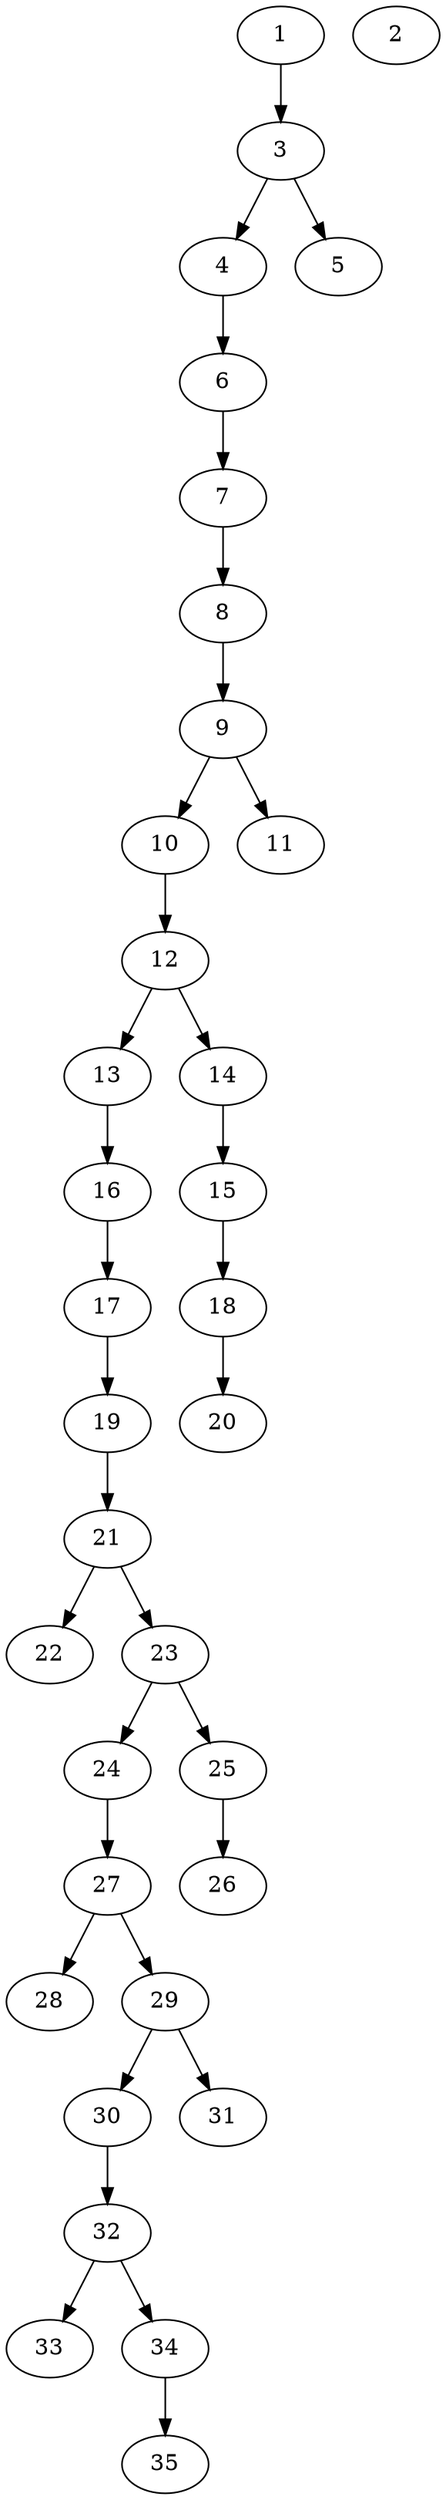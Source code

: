 // DAG automatically generated by daggen at Thu Oct  3 14:05:37 2019
// ./daggen --dot -n 35 --ccr 0.4 --fat 0.3 --regular 0.9 --density 0.5 --mindata 5242880 --maxdata 52428800 
digraph G {
  1 [size="107842560", alpha="0.08", expect_size="43137024"] 
  1 -> 3 [size ="43137024"]
  2 [size="30312960", alpha="0.02", expect_size="12125184"] 
  3 [size="121612800", alpha="0.16", expect_size="48645120"] 
  3 -> 4 [size ="48645120"]
  3 -> 5 [size ="48645120"]
  4 [size="68285440", alpha="0.10", expect_size="27314176"] 
  4 -> 6 [size ="27314176"]
  5 [size="85959680", alpha="0.14", expect_size="34383872"] 
  6 [size="14883840", alpha="0.03", expect_size="5953536"] 
  6 -> 7 [size ="5953536"]
  7 [size="106237440", alpha="0.16", expect_size="42494976"] 
  7 -> 8 [size ="42494976"]
  8 [size="93793280", alpha="0.13", expect_size="37517312"] 
  8 -> 9 [size ="37517312"]
  9 [size="83822080", alpha="0.07", expect_size="33528832"] 
  9 -> 10 [size ="33528832"]
  9 -> 11 [size ="33528832"]
  10 [size="45611520", alpha="0.06", expect_size="18244608"] 
  10 -> 12 [size ="18244608"]
  11 [size="53427200", alpha="0.17", expect_size="21370880"] 
  12 [size="99002880", alpha="0.08", expect_size="39601152"] 
  12 -> 13 [size ="39601152"]
  12 -> 14 [size ="39601152"]
  13 [size="112883200", alpha="0.00", expect_size="45153280"] 
  13 -> 16 [size ="45153280"]
  14 [size="91947520", alpha="0.15", expect_size="36779008"] 
  14 -> 15 [size ="36779008"]
  15 [size="30684160", alpha="0.11", expect_size="12273664"] 
  15 -> 18 [size ="12273664"]
  16 [size="112384000", alpha="0.18", expect_size="44953600"] 
  16 -> 17 [size ="44953600"]
  17 [size="128706560", alpha="0.19", expect_size="51482624"] 
  17 -> 19 [size ="51482624"]
  18 [size="107087360", alpha="0.03", expect_size="42834944"] 
  18 -> 20 [size ="42834944"]
  19 [size="65643520", alpha="0.05", expect_size="26257408"] 
  19 -> 21 [size ="26257408"]
  20 [size="109217280", alpha="0.11", expect_size="43686912"] 
  21 [size="27758080", alpha="0.13", expect_size="11103232"] 
  21 -> 22 [size ="11103232"]
  21 -> 23 [size ="11103232"]
  22 [size="125224960", alpha="0.19", expect_size="50089984"] 
  23 [size="54750720", alpha="0.02", expect_size="21900288"] 
  23 -> 24 [size ="21900288"]
  23 -> 25 [size ="21900288"]
  24 [size="57034240", alpha="0.15", expect_size="22813696"] 
  24 -> 27 [size ="22813696"]
  25 [size="24691200", alpha="0.01", expect_size="9876480"] 
  25 -> 26 [size ="9876480"]
  26 [size="88332800", alpha="0.06", expect_size="35333120"] 
  27 [size="75468800", alpha="0.08", expect_size="30187520"] 
  27 -> 28 [size ="30187520"]
  27 -> 29 [size ="30187520"]
  28 [size="69839360", alpha="0.03", expect_size="27935744"] 
  29 [size="88396800", alpha="0.10", expect_size="35358720"] 
  29 -> 30 [size ="35358720"]
  29 -> 31 [size ="35358720"]
  30 [size="115184640", alpha="0.03", expect_size="46073856"] 
  30 -> 32 [size ="46073856"]
  31 [size="61286400", alpha="0.02", expect_size="24514560"] 
  32 [size="21445120", alpha="0.16", expect_size="8578048"] 
  32 -> 33 [size ="8578048"]
  32 -> 34 [size ="8578048"]
  33 [size="130823680", alpha="0.07", expect_size="52329472"] 
  34 [size="26076160", alpha="0.12", expect_size="10430464"] 
  34 -> 35 [size ="10430464"]
  35 [size="116272640", alpha="0.19", expect_size="46509056"] 
}
